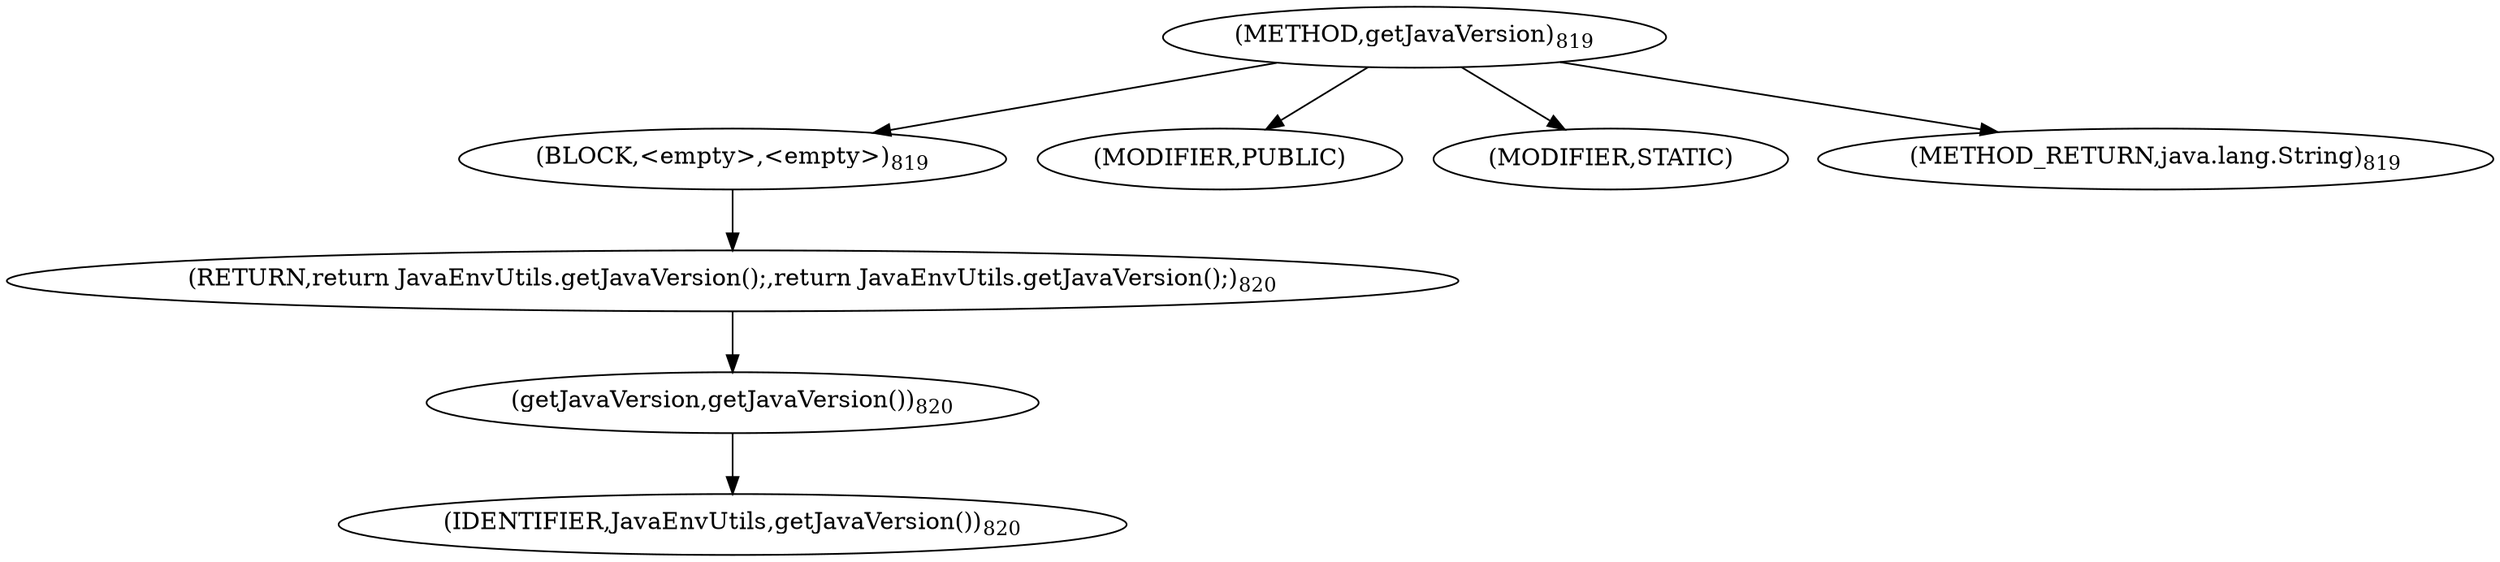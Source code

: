 digraph "getJavaVersion" {  
"1455" [label = <(METHOD,getJavaVersion)<SUB>819</SUB>> ]
"1456" [label = <(BLOCK,&lt;empty&gt;,&lt;empty&gt;)<SUB>819</SUB>> ]
"1457" [label = <(RETURN,return JavaEnvUtils.getJavaVersion();,return JavaEnvUtils.getJavaVersion();)<SUB>820</SUB>> ]
"1458" [label = <(getJavaVersion,getJavaVersion())<SUB>820</SUB>> ]
"1459" [label = <(IDENTIFIER,JavaEnvUtils,getJavaVersion())<SUB>820</SUB>> ]
"1460" [label = <(MODIFIER,PUBLIC)> ]
"1461" [label = <(MODIFIER,STATIC)> ]
"1462" [label = <(METHOD_RETURN,java.lang.String)<SUB>819</SUB>> ]
  "1455" -> "1456" 
  "1455" -> "1460" 
  "1455" -> "1461" 
  "1455" -> "1462" 
  "1456" -> "1457" 
  "1457" -> "1458" 
  "1458" -> "1459" 
}
